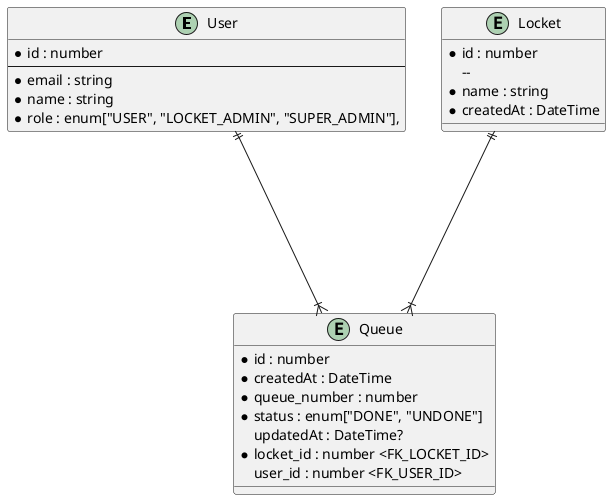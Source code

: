 @startuml queue_apps

entity User {
    *id : number
    --
    *email : string
    *name : string
    *role : enum["USER", "LOCKET_ADMIN", "SUPER_ADMIN"], 
}

entity Locket {
    *id : number  
    --    
    *name : string   
    *createdAt : DateTime 
}

entity Queue {
    *id : number
    *createdAt : DateTime  
    *queue_number : number
    *status : enum["DONE", "UNDONE"] 
    updatedAt : DateTime?
    *locket_id : number <FK_LOCKET_ID>
    user_id : number <FK_USER_ID>
}

Locket ||----|{ Queue
User ||----|{ Queue

@enduml